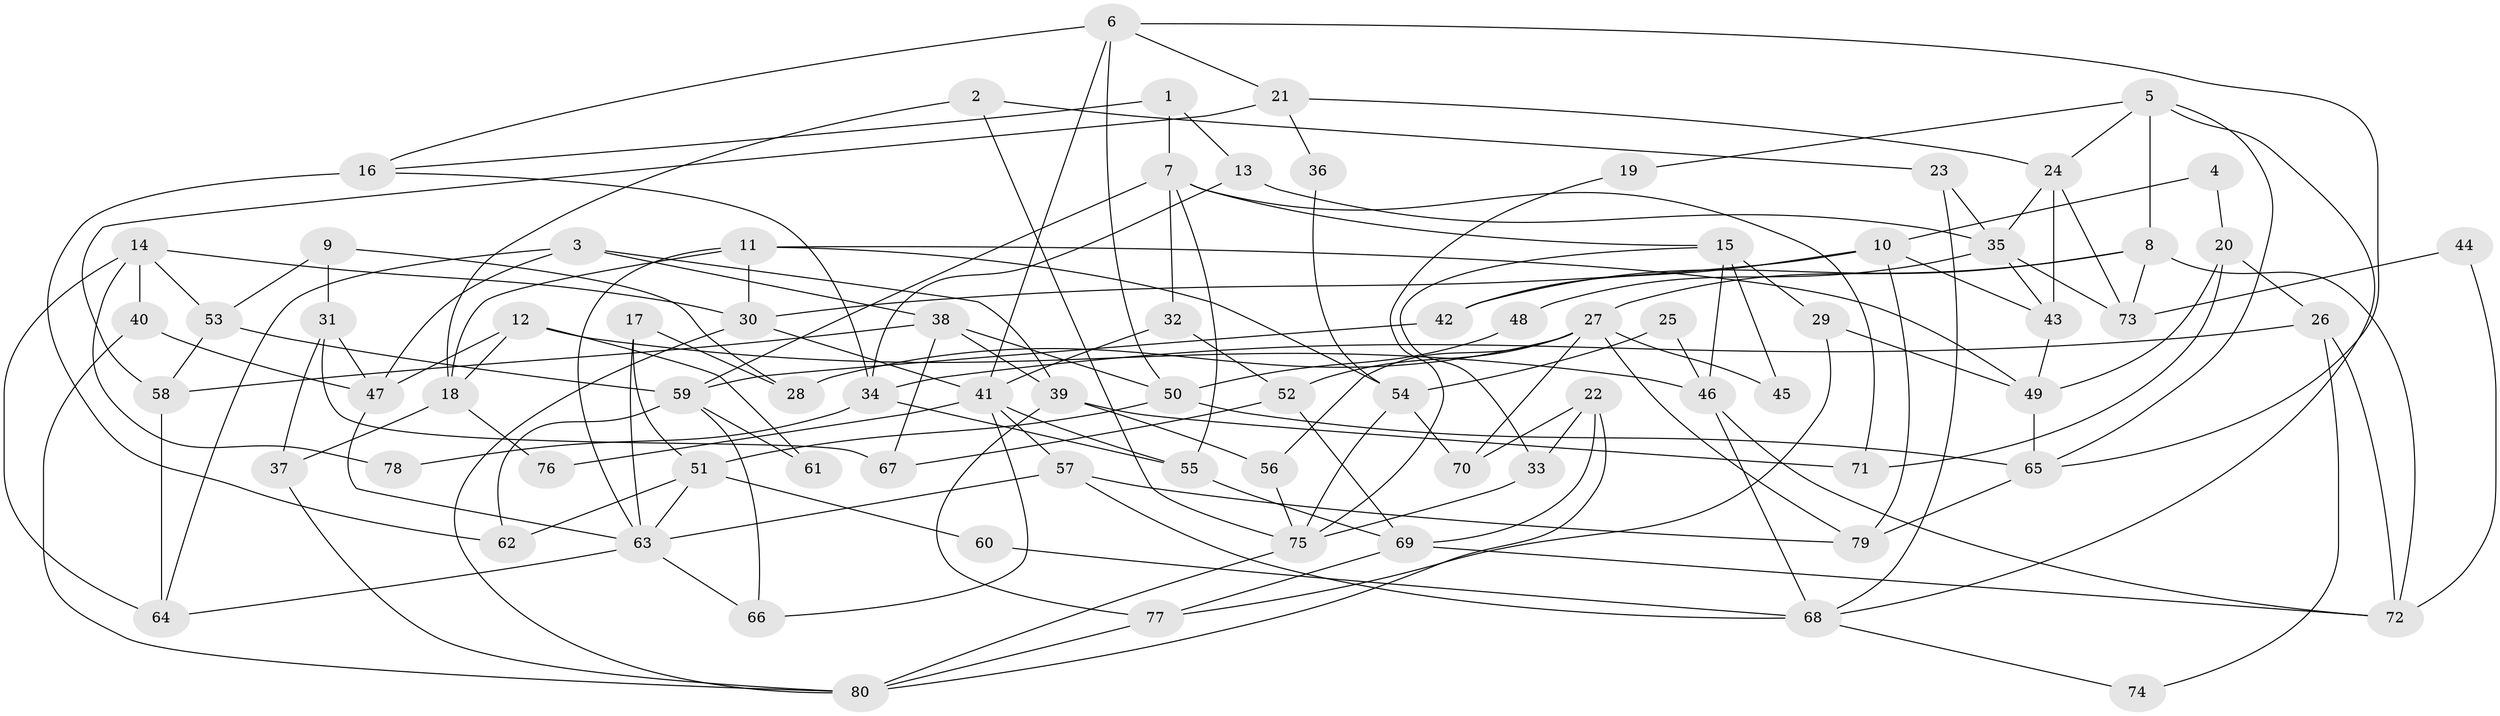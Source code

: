 // Generated by graph-tools (version 1.1) at 2025/11/02/27/25 16:11:19]
// undirected, 80 vertices, 160 edges
graph export_dot {
graph [start="1"]
  node [color=gray90,style=filled];
  1;
  2;
  3;
  4;
  5;
  6;
  7;
  8;
  9;
  10;
  11;
  12;
  13;
  14;
  15;
  16;
  17;
  18;
  19;
  20;
  21;
  22;
  23;
  24;
  25;
  26;
  27;
  28;
  29;
  30;
  31;
  32;
  33;
  34;
  35;
  36;
  37;
  38;
  39;
  40;
  41;
  42;
  43;
  44;
  45;
  46;
  47;
  48;
  49;
  50;
  51;
  52;
  53;
  54;
  55;
  56;
  57;
  58;
  59;
  60;
  61;
  62;
  63;
  64;
  65;
  66;
  67;
  68;
  69;
  70;
  71;
  72;
  73;
  74;
  75;
  76;
  77;
  78;
  79;
  80;
  1 -- 16;
  1 -- 13;
  1 -- 7;
  2 -- 75;
  2 -- 23;
  2 -- 18;
  3 -- 38;
  3 -- 39;
  3 -- 47;
  3 -- 64;
  4 -- 20;
  4 -- 10;
  5 -- 24;
  5 -- 68;
  5 -- 8;
  5 -- 19;
  5 -- 65;
  6 -- 65;
  6 -- 41;
  6 -- 16;
  6 -- 21;
  6 -- 50;
  7 -- 59;
  7 -- 15;
  7 -- 32;
  7 -- 55;
  7 -- 71;
  8 -- 27;
  8 -- 42;
  8 -- 72;
  8 -- 73;
  9 -- 53;
  9 -- 31;
  9 -- 28;
  10 -- 43;
  10 -- 42;
  10 -- 30;
  10 -- 79;
  11 -- 18;
  11 -- 30;
  11 -- 49;
  11 -- 54;
  11 -- 63;
  12 -- 18;
  12 -- 46;
  12 -- 47;
  12 -- 61;
  13 -- 35;
  13 -- 34;
  14 -- 40;
  14 -- 64;
  14 -- 30;
  14 -- 53;
  14 -- 78;
  15 -- 29;
  15 -- 33;
  15 -- 45;
  15 -- 46;
  16 -- 34;
  16 -- 62;
  17 -- 63;
  17 -- 28;
  17 -- 51;
  18 -- 37;
  18 -- 76;
  19 -- 75;
  20 -- 71;
  20 -- 49;
  20 -- 26;
  21 -- 58;
  21 -- 24;
  21 -- 36;
  22 -- 69;
  22 -- 33;
  22 -- 70;
  22 -- 80;
  23 -- 35;
  23 -- 68;
  24 -- 35;
  24 -- 43;
  24 -- 73;
  25 -- 46;
  25 -- 54;
  26 -- 72;
  26 -- 34;
  26 -- 74;
  27 -- 70;
  27 -- 79;
  27 -- 28;
  27 -- 45;
  27 -- 52;
  27 -- 56;
  29 -- 77;
  29 -- 49;
  30 -- 41;
  30 -- 80;
  31 -- 67;
  31 -- 47;
  31 -- 37;
  32 -- 41;
  32 -- 52;
  33 -- 75;
  34 -- 55;
  34 -- 78;
  35 -- 43;
  35 -- 73;
  35 -- 48;
  36 -- 54;
  37 -- 80;
  38 -- 50;
  38 -- 58;
  38 -- 39;
  38 -- 67;
  39 -- 77;
  39 -- 56;
  39 -- 71;
  40 -- 80;
  40 -- 47;
  41 -- 57;
  41 -- 55;
  41 -- 66;
  41 -- 76;
  42 -- 59;
  43 -- 49;
  44 -- 73;
  44 -- 72;
  46 -- 72;
  46 -- 68;
  47 -- 63;
  48 -- 50;
  49 -- 65;
  50 -- 51;
  50 -- 65;
  51 -- 63;
  51 -- 60;
  51 -- 62;
  52 -- 67;
  52 -- 69;
  53 -- 59;
  53 -- 58;
  54 -- 75;
  54 -- 70;
  55 -- 69;
  56 -- 75;
  57 -- 79;
  57 -- 63;
  57 -- 68;
  58 -- 64;
  59 -- 62;
  59 -- 66;
  59 -- 61;
  60 -- 68;
  63 -- 64;
  63 -- 66;
  65 -- 79;
  68 -- 74;
  69 -- 72;
  69 -- 77;
  75 -- 80;
  77 -- 80;
}
